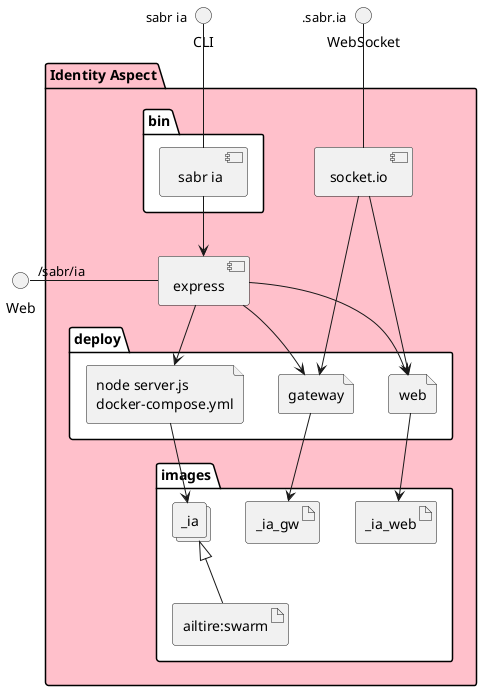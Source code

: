 @startuml
  interface CLI
  interface Web
  interface WebSocket
package "Identity Aspect" #pink {
  component express as REST
  component socket.io as socket
  folder bin #ffffff {
    component " sabr ia" as binName
  }
  binName --> REST

  folder deploy #ffffff {
      file "node server.js\ndocker-compose.yml" as _ia_container
      REST --> _ia_container

  
    file "web" as web_container
    REST --> web_container
    socket ---> web_container
  
    file "gateway" as gateway_container
    REST --> gateway_container
    socket ---> gateway_container
  
  }
  folder images #ffffff {
    collections "_ia" as _iaimage
    artifact "ailtire:swarm" as ailtireswarm
    _iaimage <|-- ailtireswarm
    _ia_container --> _iaimage

  
      artifact _ia_web
      web_container --> _ia_web
    
      artifact _ia_gw
      gateway_container --> _ia_gw
    
  }
}
CLI " sabr ia" -- binName
Web "/sabr/ia" - REST
WebSocket ".sabr.ia" -- socket

@enduml
